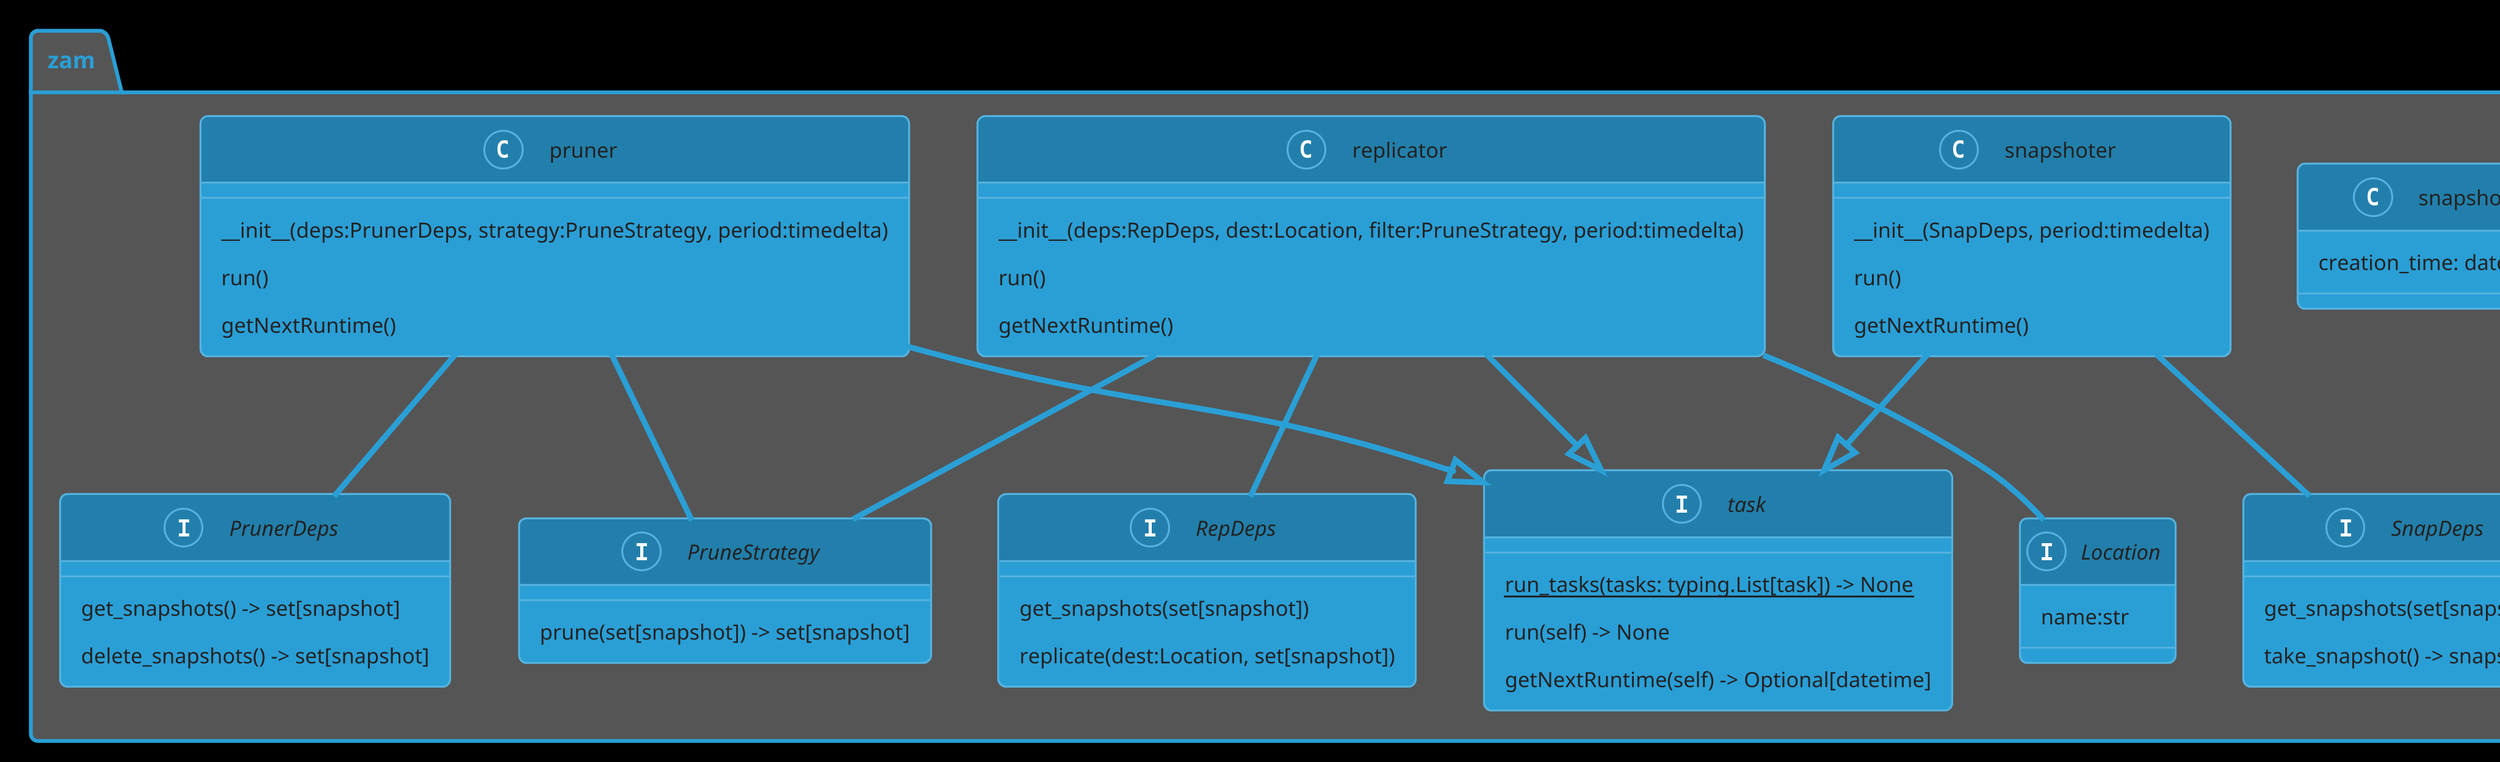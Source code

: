 @startuml
!theme cyborg
skinparam backgroundColor black
skinparam dpi 300

package "zam" {
	interface task {
		{static} run_tasks(tasks: typing.List[task]) -> None
		run(self) -> None
		getNextRuntime(self) -> Optional[datetime]
	}

	class snapshot {
		creation_time: datetime
		'guid
	}

	interface SnapDeps {
		get_snapshots(set[snapshot])
		take_snapshot() -> snapshot
	}

	class snapshoter {
		__init__(SnapDeps, period:timedelta)
		run()
		getNextRuntime()
	}

	snapshoter --|> task
	snapshoter -- SnapDeps

	interface RepDeps {
		get_snapshots(set[snapshot])
		replicate(dest:Location, set[snapshot])
	}

	interface Location {
		name:str
	}

	class replicator {
		__init__(deps:RepDeps, dest:Location, filter:PruneStrategy, period:timedelta)
		run()
		getNextRuntime()
	}

	replicator --|> task
	replicator -- RepDeps
	replicator -- Location
	replicator -- PruneStrategy

	class pruner {
		__init__(deps:PrunerDeps, strategy:PruneStrategy, period:timedelta)
		run()
		getNextRuntime()
	}

	interface PruneStrategy {
		prune(set[snapshot]) -> set[snapshot]
	}

	interface PrunerDeps {
		get_snapshots() -> set[snapshot]
		delete_snapshots() -> set[snapshot]
	}

	pruner --|> task
	pruner -- PrunerDeps
	pruner -- PruneStrategy

	'TODO #17: there's still a lot missing
	'* need some sort of interfaces for running commands. (implementation handles details such as what machine to SSH into)
	'  * how to handle pipelines though?
	'* need ZFS implementations of these interfaces
	'* last, we need to import the config classes (we want to design for main code first; clean config code is a secondary concern)
}
@enduml
